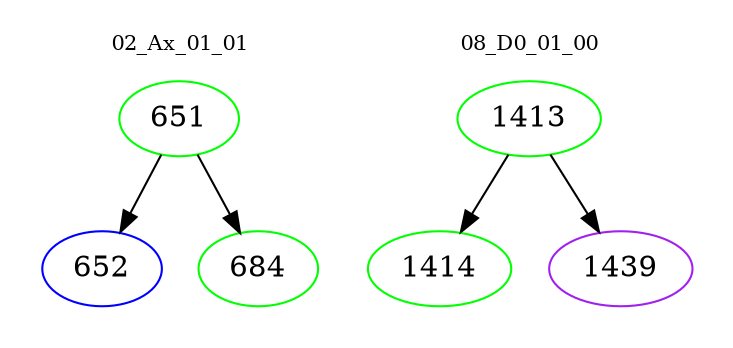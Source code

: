 digraph{
subgraph cluster_0 {
color = white
label = "02_Ax_01_01";
fontsize=10;
T0_651 [label="651", color="green"]
T0_651 -> T0_652 [color="black"]
T0_652 [label="652", color="blue"]
T0_651 -> T0_684 [color="black"]
T0_684 [label="684", color="green"]
}
subgraph cluster_1 {
color = white
label = "08_D0_01_00";
fontsize=10;
T1_1413 [label="1413", color="green"]
T1_1413 -> T1_1414 [color="black"]
T1_1414 [label="1414", color="green"]
T1_1413 -> T1_1439 [color="black"]
T1_1439 [label="1439", color="purple"]
}
}

